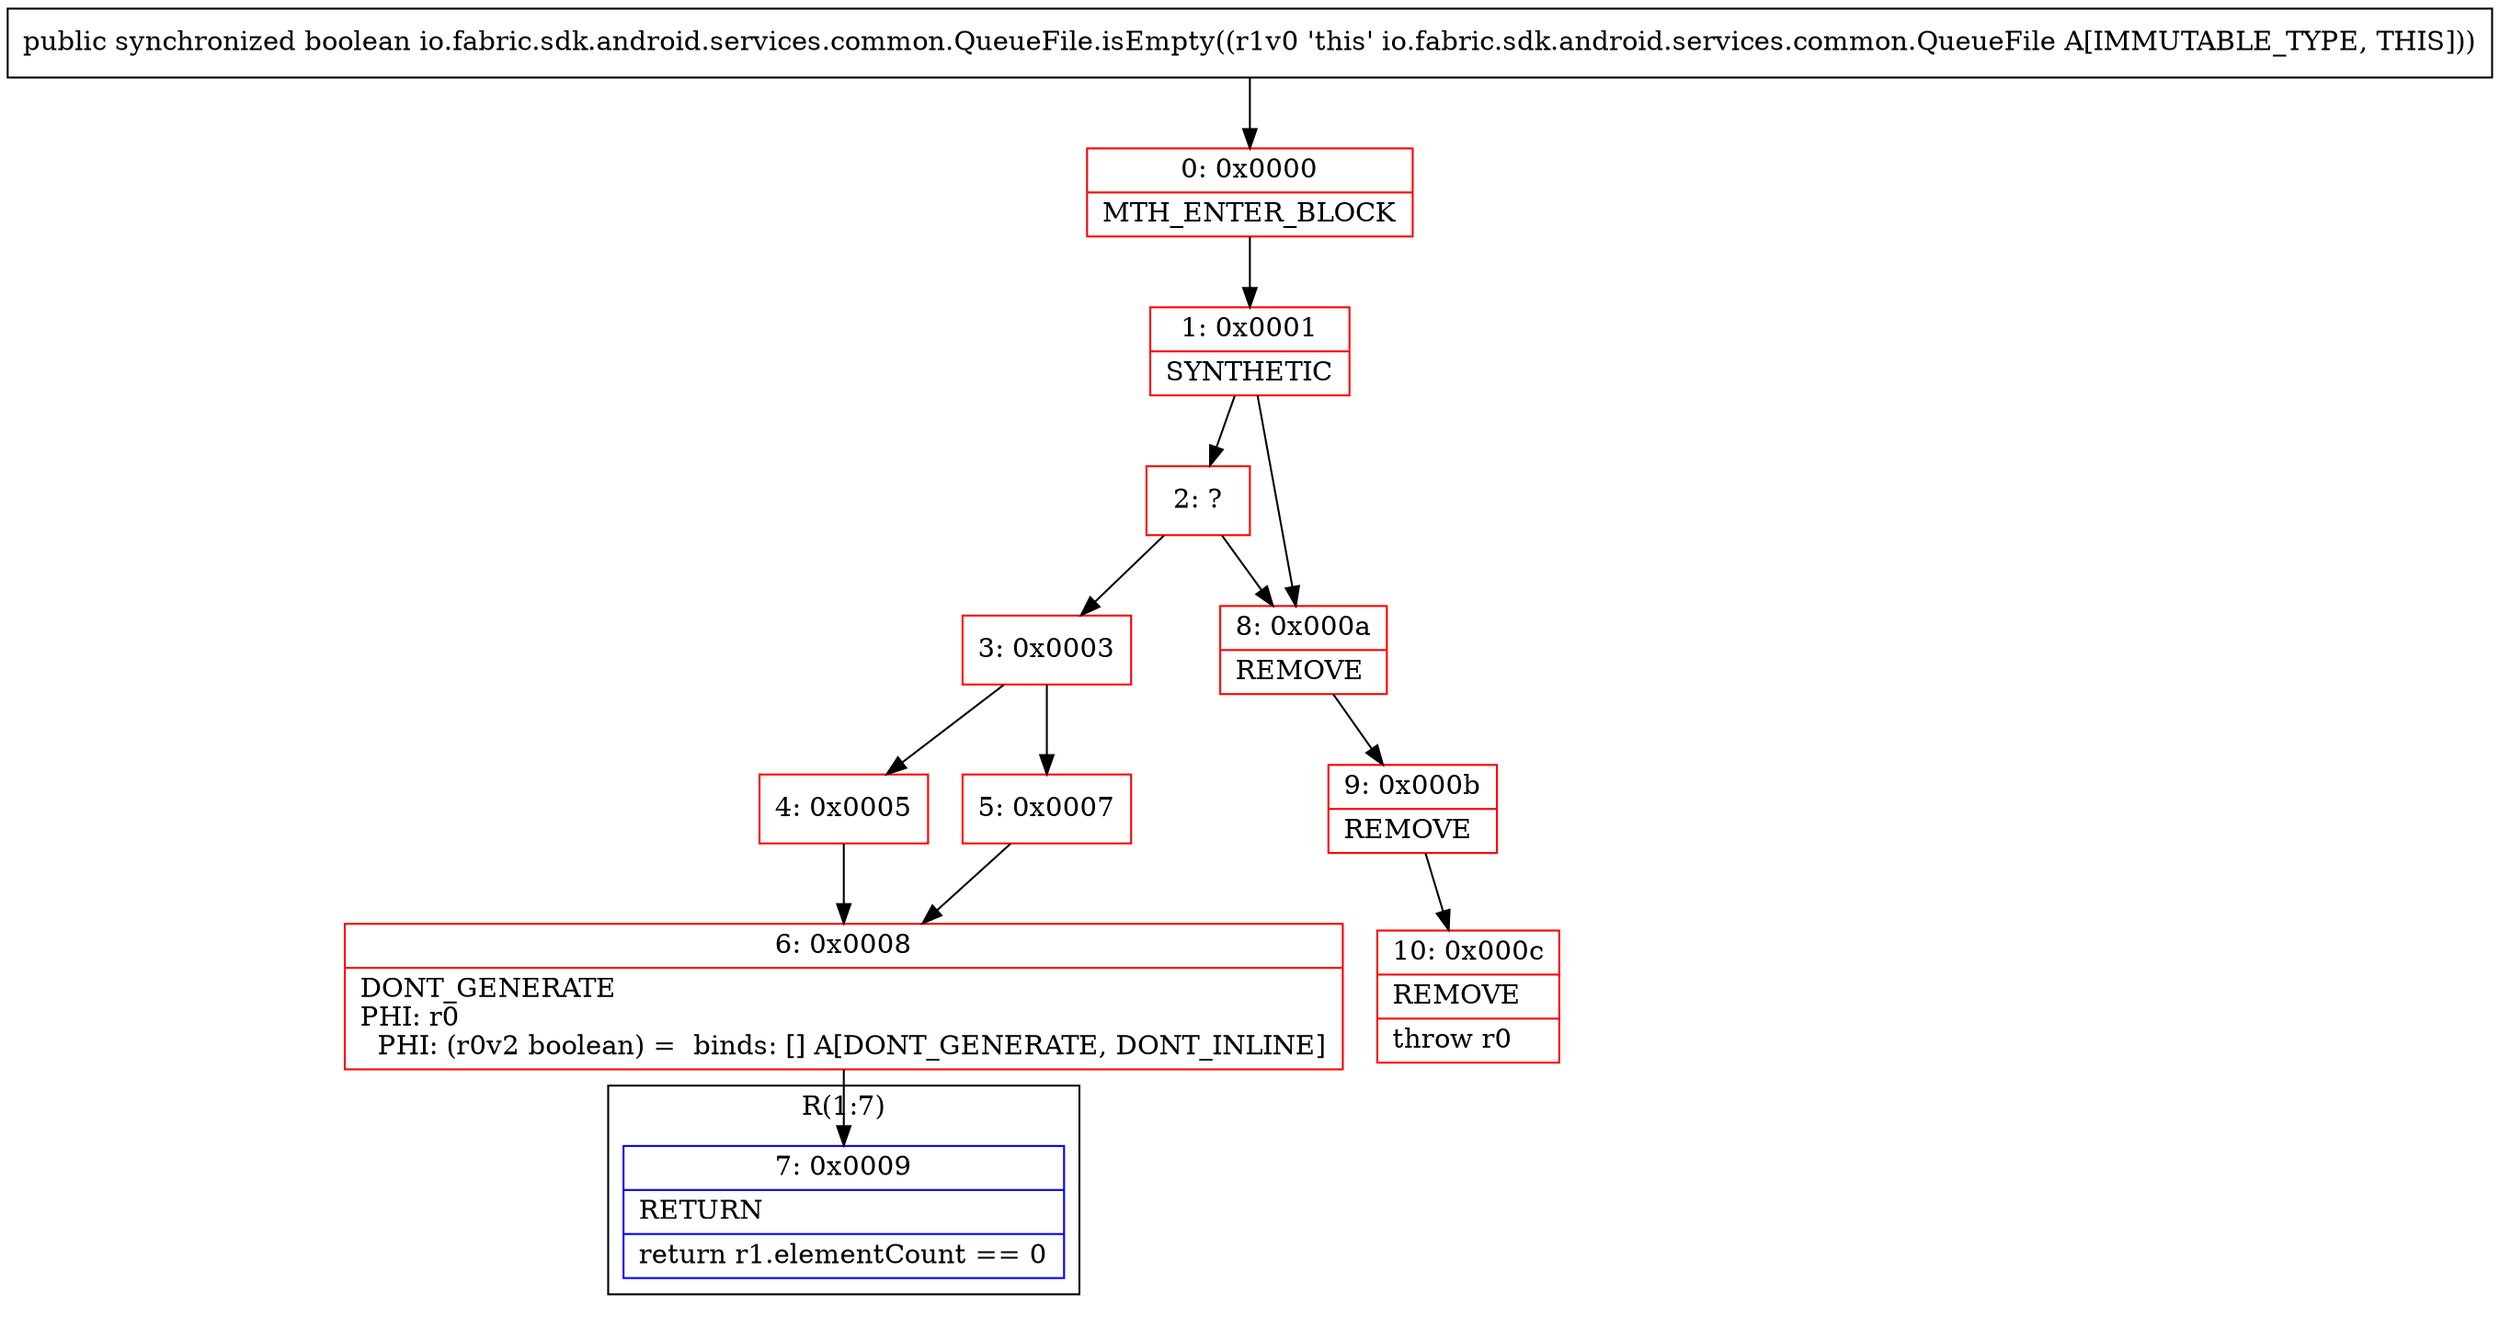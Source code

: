 digraph "CFG forio.fabric.sdk.android.services.common.QueueFile.isEmpty()Z" {
subgraph cluster_Region_851201657 {
label = "R(1:7)";
node [shape=record,color=blue];
Node_7 [shape=record,label="{7\:\ 0x0009|RETURN\l|return r1.elementCount == 0\l}"];
}
Node_0 [shape=record,color=red,label="{0\:\ 0x0000|MTH_ENTER_BLOCK\l}"];
Node_1 [shape=record,color=red,label="{1\:\ 0x0001|SYNTHETIC\l}"];
Node_2 [shape=record,color=red,label="{2\:\ ?}"];
Node_3 [shape=record,color=red,label="{3\:\ 0x0003}"];
Node_4 [shape=record,color=red,label="{4\:\ 0x0005}"];
Node_5 [shape=record,color=red,label="{5\:\ 0x0007}"];
Node_6 [shape=record,color=red,label="{6\:\ 0x0008|DONT_GENERATE\lPHI: r0 \l  PHI: (r0v2 boolean) =  binds: [] A[DONT_GENERATE, DONT_INLINE]\l}"];
Node_8 [shape=record,color=red,label="{8\:\ 0x000a|REMOVE\l}"];
Node_9 [shape=record,color=red,label="{9\:\ 0x000b|REMOVE\l}"];
Node_10 [shape=record,color=red,label="{10\:\ 0x000c|REMOVE\l|throw r0\l}"];
MethodNode[shape=record,label="{public synchronized boolean io.fabric.sdk.android.services.common.QueueFile.isEmpty((r1v0 'this' io.fabric.sdk.android.services.common.QueueFile A[IMMUTABLE_TYPE, THIS])) }"];
MethodNode -> Node_0;
Node_0 -> Node_1;
Node_1 -> Node_2;
Node_1 -> Node_8;
Node_2 -> Node_3;
Node_2 -> Node_8;
Node_3 -> Node_4;
Node_3 -> Node_5;
Node_4 -> Node_6;
Node_5 -> Node_6;
Node_6 -> Node_7;
Node_8 -> Node_9;
Node_9 -> Node_10;
}


